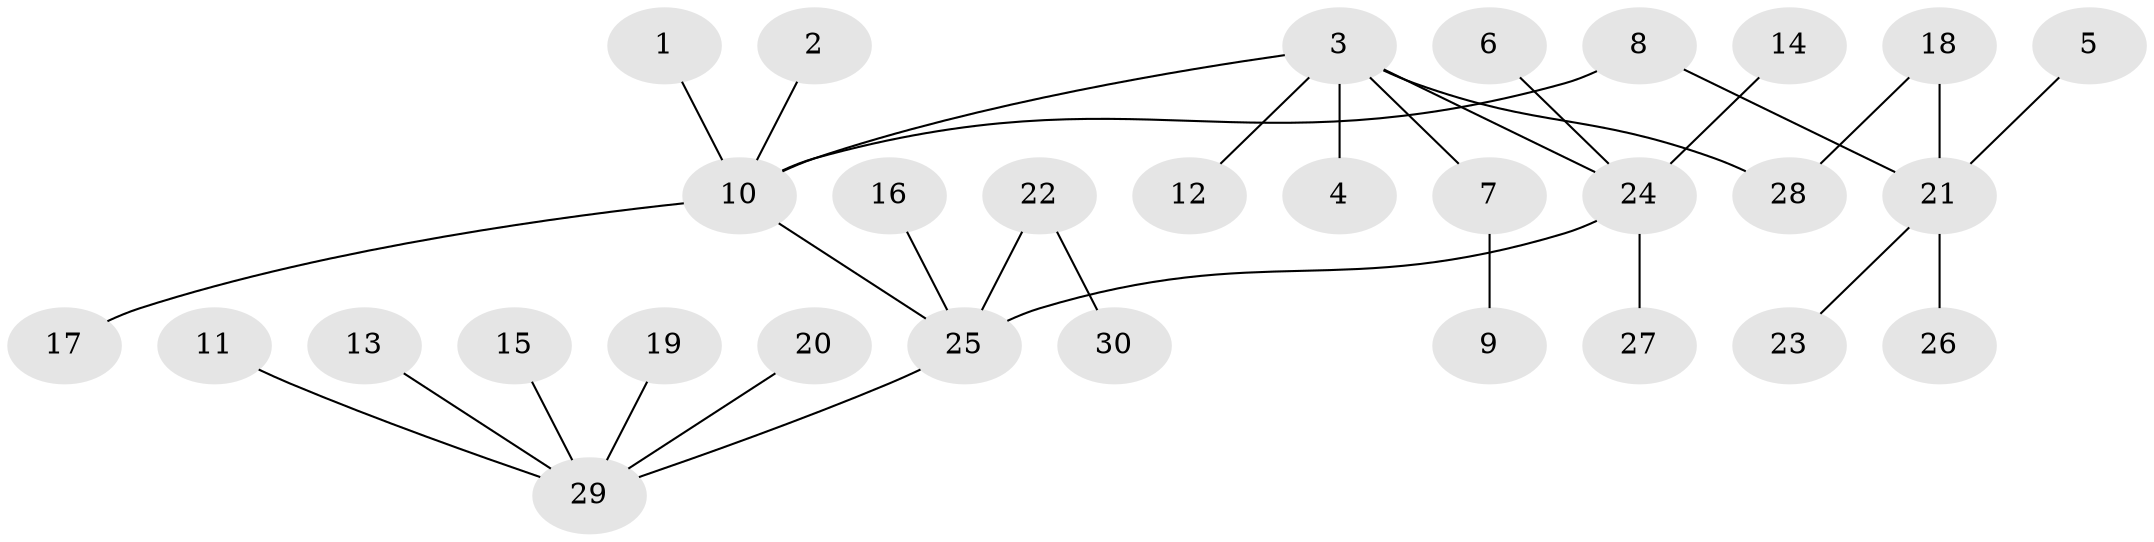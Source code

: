 // original degree distribution, {6: 0.03225806451612903, 3: 0.12903225806451613, 1: 0.43548387096774194, 5: 0.04838709677419355, 4: 0.04838709677419355, 2: 0.3064516129032258}
// Generated by graph-tools (version 1.1) at 2025/49/03/09/25 03:49:23]
// undirected, 30 vertices, 31 edges
graph export_dot {
graph [start="1"]
  node [color=gray90,style=filled];
  1;
  2;
  3;
  4;
  5;
  6;
  7;
  8;
  9;
  10;
  11;
  12;
  13;
  14;
  15;
  16;
  17;
  18;
  19;
  20;
  21;
  22;
  23;
  24;
  25;
  26;
  27;
  28;
  29;
  30;
  1 -- 10 [weight=1.0];
  2 -- 10 [weight=1.0];
  3 -- 4 [weight=1.0];
  3 -- 7 [weight=1.0];
  3 -- 10 [weight=1.0];
  3 -- 12 [weight=1.0];
  3 -- 24 [weight=2.0];
  3 -- 28 [weight=1.0];
  5 -- 21 [weight=1.0];
  6 -- 24 [weight=1.0];
  7 -- 9 [weight=1.0];
  8 -- 10 [weight=1.0];
  8 -- 21 [weight=1.0];
  10 -- 17 [weight=1.0];
  10 -- 25 [weight=1.0];
  11 -- 29 [weight=1.0];
  13 -- 29 [weight=1.0];
  14 -- 24 [weight=1.0];
  15 -- 29 [weight=1.0];
  16 -- 25 [weight=1.0];
  18 -- 21 [weight=1.0];
  18 -- 28 [weight=1.0];
  19 -- 29 [weight=1.0];
  20 -- 29 [weight=1.0];
  21 -- 23 [weight=1.0];
  21 -- 26 [weight=1.0];
  22 -- 25 [weight=1.0];
  22 -- 30 [weight=1.0];
  24 -- 25 [weight=1.0];
  24 -- 27 [weight=1.0];
  25 -- 29 [weight=1.0];
}
